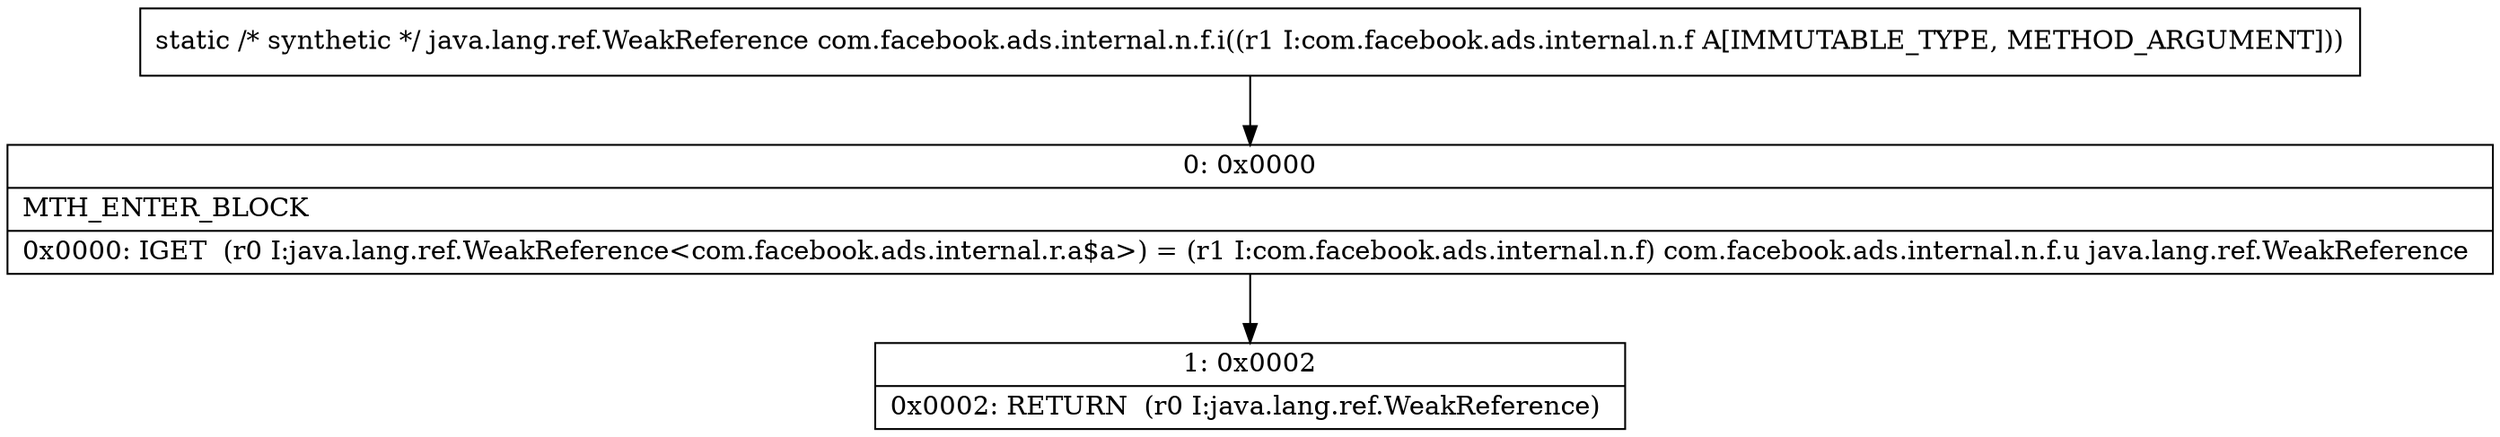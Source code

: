 digraph "CFG forcom.facebook.ads.internal.n.f.i(Lcom\/facebook\/ads\/internal\/n\/f;)Ljava\/lang\/ref\/WeakReference;" {
Node_0 [shape=record,label="{0\:\ 0x0000|MTH_ENTER_BLOCK\l|0x0000: IGET  (r0 I:java.lang.ref.WeakReference\<com.facebook.ads.internal.r.a$a\>) = (r1 I:com.facebook.ads.internal.n.f) com.facebook.ads.internal.n.f.u java.lang.ref.WeakReference \l}"];
Node_1 [shape=record,label="{1\:\ 0x0002|0x0002: RETURN  (r0 I:java.lang.ref.WeakReference) \l}"];
MethodNode[shape=record,label="{static \/* synthetic *\/ java.lang.ref.WeakReference com.facebook.ads.internal.n.f.i((r1 I:com.facebook.ads.internal.n.f A[IMMUTABLE_TYPE, METHOD_ARGUMENT])) }"];
MethodNode -> Node_0;
Node_0 -> Node_1;
}

